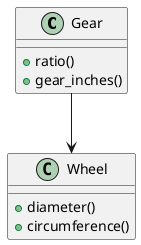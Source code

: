 @startuml

class Gear {
    + ratio()
    + gear_inches()
}
class Wheel {
    + diameter()
    + circumference()
}

Gear --> Wheel

@enduml